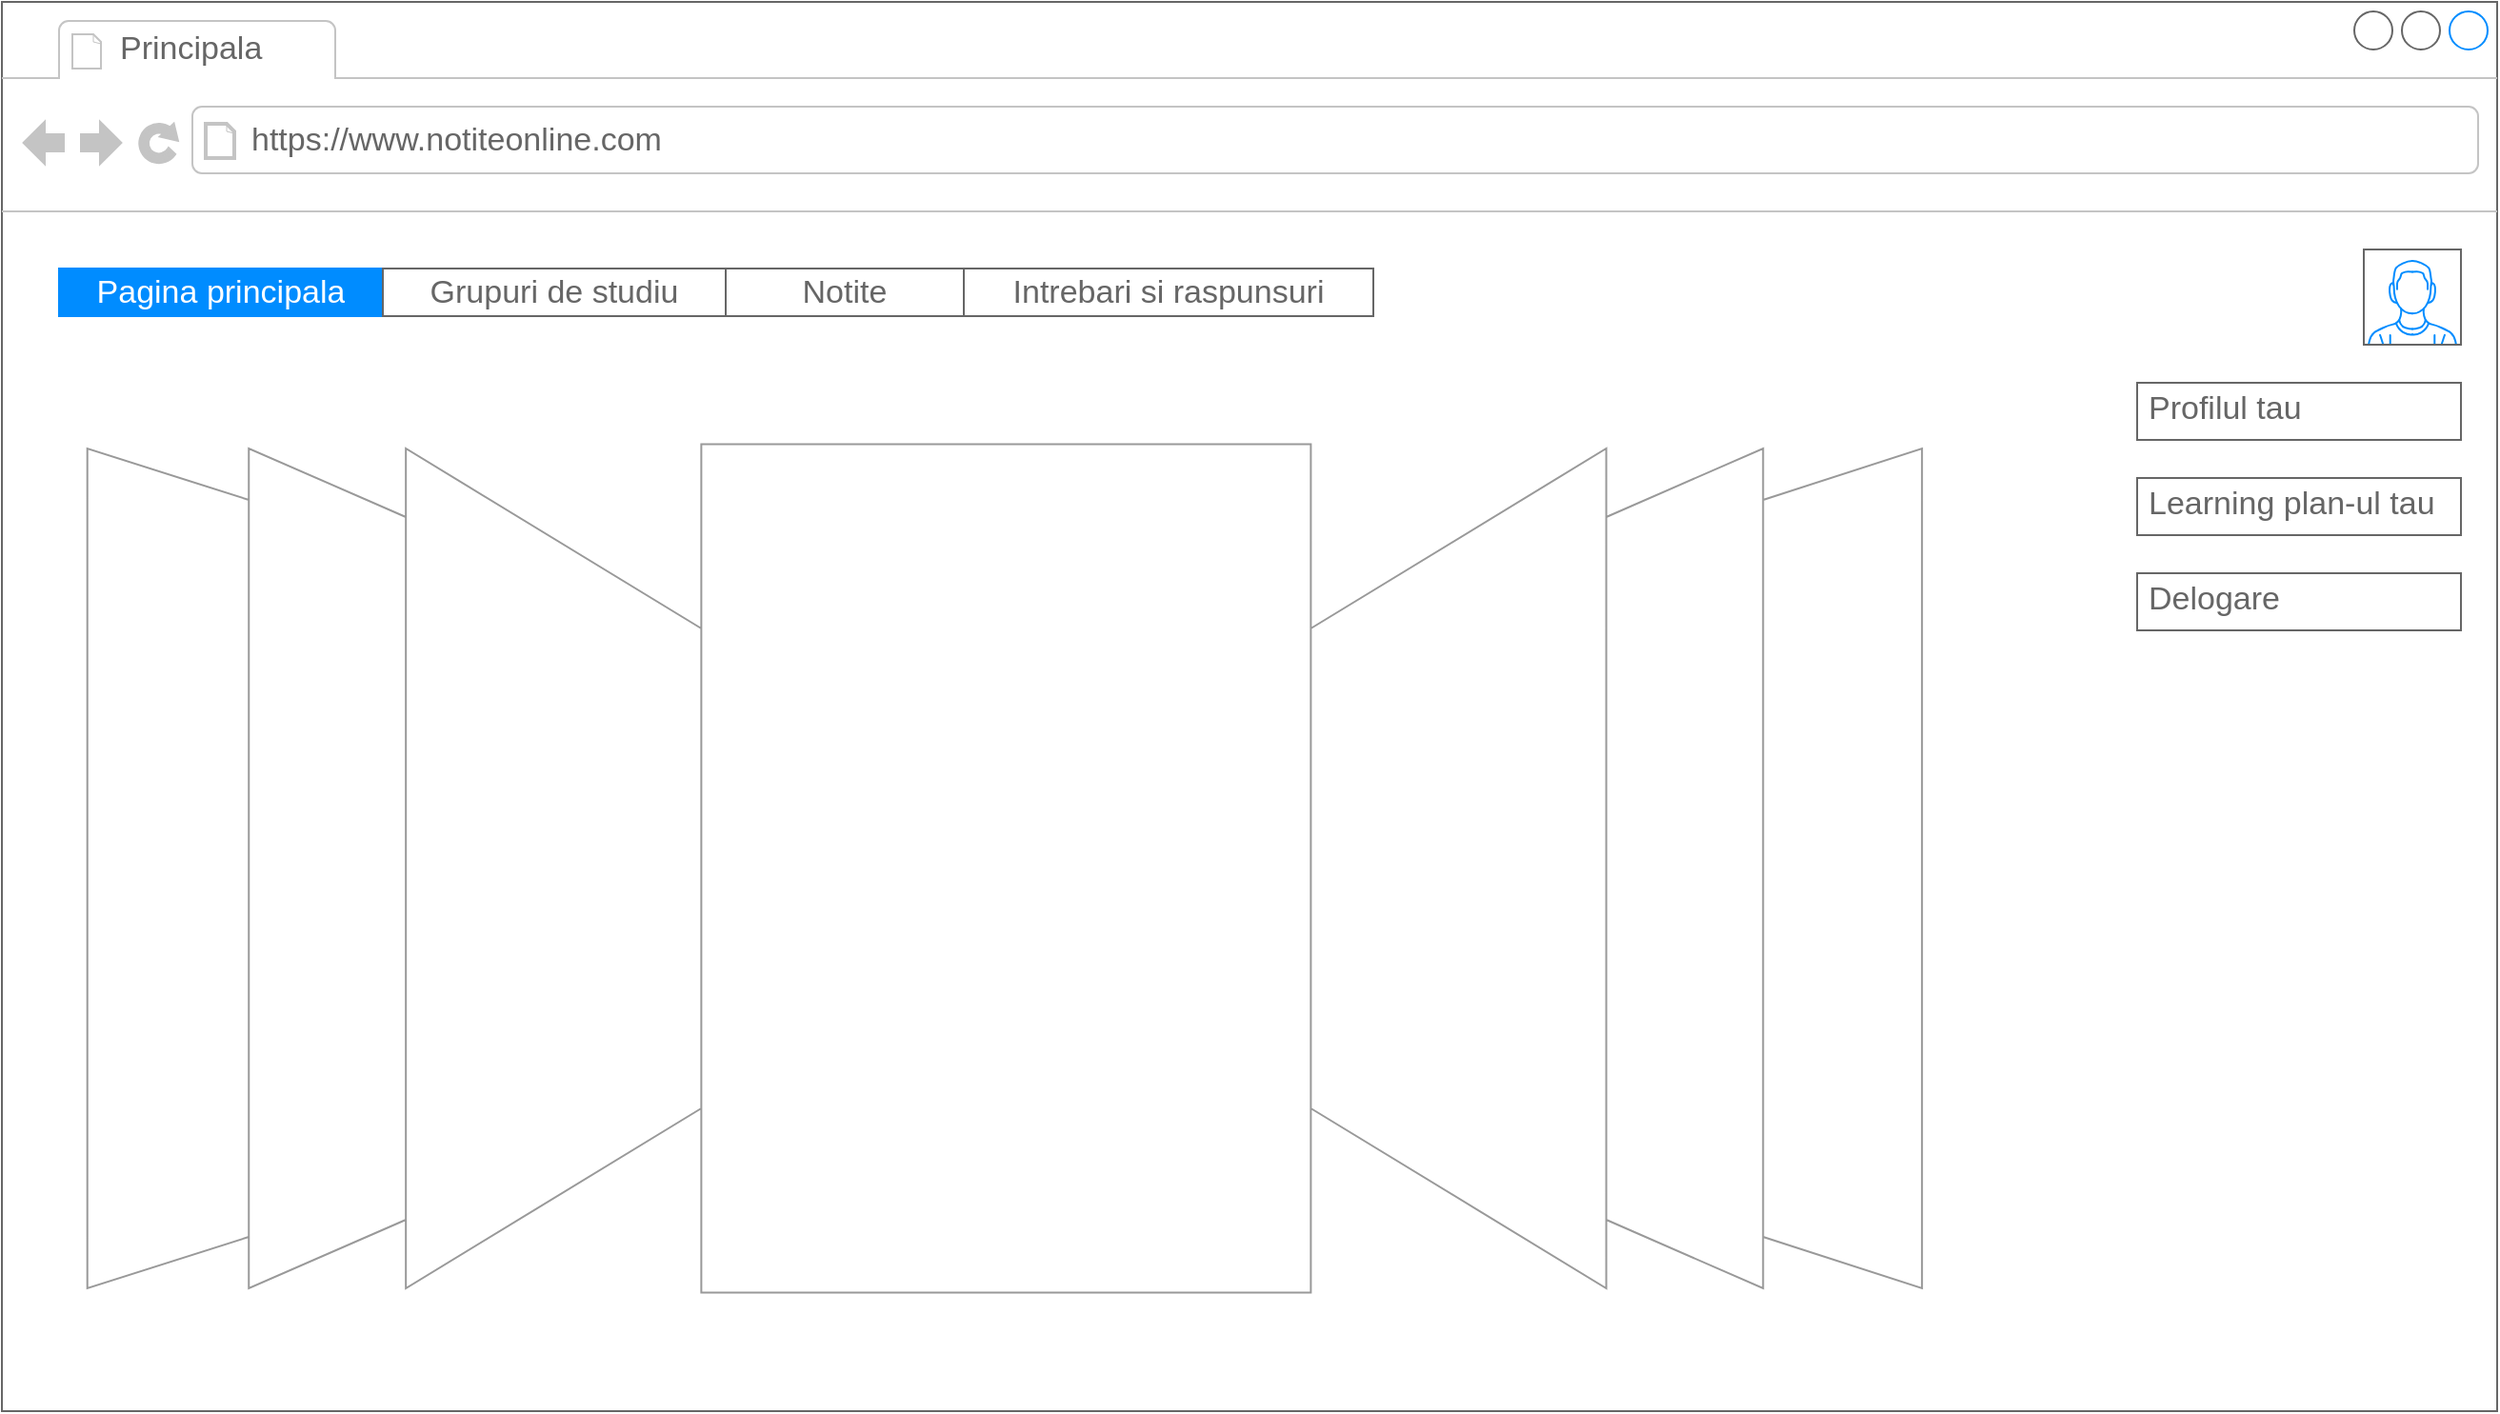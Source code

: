 <mxfile version="26.1.1">
  <diagram name="Pagină-1" id="0MU2tjLnjjG1rOcYmFX5">
    <mxGraphModel dx="916" dy="439" grid="1" gridSize="10" guides="1" tooltips="1" connect="1" arrows="1" fold="1" page="1" pageScale="1" pageWidth="827" pageHeight="1169" math="0" shadow="0">
      <root>
        <mxCell id="0" />
        <mxCell id="1" parent="0" />
        <mxCell id="pfObCCf--JvHh2yHT7AS-1" value="" style="strokeWidth=1;shadow=0;dashed=0;align=center;html=1;shape=mxgraph.mockup.containers.browserWindow;rSize=0;strokeColor=#666666;strokeColor2=#008cff;strokeColor3=#c4c4c4;mainText=,;recursiveResize=0;" vertex="1" parent="1">
          <mxGeometry x="140" y="50" width="1310" height="740" as="geometry" />
        </mxCell>
        <mxCell id="pfObCCf--JvHh2yHT7AS-2" value="Principala" style="strokeWidth=1;shadow=0;dashed=0;align=center;html=1;shape=mxgraph.mockup.containers.anchor;fontSize=17;fontColor=#666666;align=left;whiteSpace=wrap;" vertex="1" parent="pfObCCf--JvHh2yHT7AS-1">
          <mxGeometry x="60" y="12" width="140" height="26" as="geometry" />
        </mxCell>
        <mxCell id="pfObCCf--JvHh2yHT7AS-3" value="https://www.notiteonline.com" style="strokeWidth=1;shadow=0;dashed=0;align=center;html=1;shape=mxgraph.mockup.containers.anchor;rSize=0;fontSize=17;fontColor=#666666;align=left;" vertex="1" parent="pfObCCf--JvHh2yHT7AS-1">
          <mxGeometry x="129" y="60" width="250" height="26" as="geometry" />
        </mxCell>
        <mxCell id="pfObCCf--JvHh2yHT7AS-7" value="" style="verticalLabelPosition=bottom;shadow=0;dashed=0;align=center;html=1;verticalAlign=top;strokeWidth=1;shape=mxgraph.mockup.containers.userMale;strokeColor=#666666;strokeColor2=#008cff;" vertex="1" parent="pfObCCf--JvHh2yHT7AS-1">
          <mxGeometry x="1240" y="130" width="51" height="50" as="geometry" />
        </mxCell>
        <mxCell id="pfObCCf--JvHh2yHT7AS-24" value="Learning plan-ul tau" style="strokeWidth=1;shadow=0;dashed=0;align=center;html=1;shape=mxgraph.mockup.text.textBox;fontColor=#666666;align=left;fontSize=17;spacingLeft=4;spacingTop=-3;whiteSpace=wrap;strokeColor=#666666;mainText=" vertex="1" parent="pfObCCf--JvHh2yHT7AS-1">
          <mxGeometry x="1121" y="250" width="170" height="30" as="geometry" />
        </mxCell>
        <mxCell id="pfObCCf--JvHh2yHT7AS-27" value="Profilul tau" style="strokeWidth=1;shadow=0;dashed=0;align=center;html=1;shape=mxgraph.mockup.text.textBox;fontColor=#666666;align=left;fontSize=17;spacingLeft=4;spacingTop=-3;whiteSpace=wrap;strokeColor=#666666;mainText=" vertex="1" parent="pfObCCf--JvHh2yHT7AS-1">
          <mxGeometry x="1121" y="200" width="170" height="30" as="geometry" />
        </mxCell>
        <mxCell id="pfObCCf--JvHh2yHT7AS-26" value="Delogare" style="strokeWidth=1;shadow=0;dashed=0;align=center;html=1;shape=mxgraph.mockup.text.textBox;fontColor=#666666;align=left;fontSize=17;spacingLeft=4;spacingTop=-3;whiteSpace=wrap;strokeColor=#666666;mainText=" vertex="1" parent="pfObCCf--JvHh2yHT7AS-1">
          <mxGeometry x="1121" y="300" width="170" height="30" as="geometry" />
        </mxCell>
        <mxCell id="pfObCCf--JvHh2yHT7AS-28" value="" style="verticalLabelPosition=bottom;shadow=0;dashed=0;align=center;html=1;verticalAlign=top;strokeWidth=1;shape=mxgraph.mockup.navigation.coverFlow;strokeColor=#999999;" vertex="1" parent="pfObCCf--JvHh2yHT7AS-1">
          <mxGeometry x="40" y="230" width="970" height="450" as="geometry" />
        </mxCell>
        <mxCell id="pfObCCf--JvHh2yHT7AS-30" value="" style="swimlane;shape=mxgraph.bootstrap.anchor;strokeColor=#666666;fillColor=#ffffff;fontColor=#0000FF;fontStyle=0;childLayout=stackLayout;horizontal=0;startSize=0;horizontalStack=1;resizeParent=1;resizeParentMax=0;resizeLast=0;collapsible=0;marginBottom=0;whiteSpace=wrap;html=1;" vertex="1" parent="pfObCCf--JvHh2yHT7AS-1">
          <mxGeometry x="30" y="140" width="690" height="25" as="geometry" />
        </mxCell>
        <mxCell id="pfObCCf--JvHh2yHT7AS-31" value="Pagina principala" style="text;strokeColor=#008CFF;align=center;verticalAlign=middle;spacingLeft=10;spacingRight=10;overflow=hidden;points=[[0,0.5],[1,0.5]];portConstraint=eastwest;rotatable=0;whiteSpace=wrap;html=1;fillColor=#008CFF;fontColor=#ffffff;fontSize=17;" vertex="1" parent="pfObCCf--JvHh2yHT7AS-30">
          <mxGeometry width="170" height="25" as="geometry" />
        </mxCell>
        <mxCell id="pfObCCf--JvHh2yHT7AS-32" value="&lt;span style=&quot;color: rgb(102, 102, 102); text-align: left;&quot;&gt;Grupuri de studiu&lt;/span&gt;" style="text;strokeColor=inherit;align=center;verticalAlign=middle;spacingLeft=10;spacingRight=10;overflow=hidden;points=[[0,0.5],[1,0.5]];portConstraint=eastwest;rotatable=0;whiteSpace=wrap;html=1;fillColor=inherit;fontColor=inherit;fontSize=17;" vertex="1" parent="pfObCCf--JvHh2yHT7AS-30">
          <mxGeometry x="170" width="180" height="25" as="geometry" />
        </mxCell>
        <mxCell id="pfObCCf--JvHh2yHT7AS-33" value="&lt;span style=&quot;color: rgb(102, 102, 102); text-align: left;&quot;&gt;Notite&lt;/span&gt;" style="text;strokeColor=inherit;align=center;verticalAlign=middle;spacingLeft=10;spacingRight=10;overflow=hidden;points=[[0,0.5],[1,0.5]];portConstraint=eastwest;rotatable=0;whiteSpace=wrap;html=1;fillColor=inherit;fontColor=inherit;fontSize=17;" vertex="1" parent="pfObCCf--JvHh2yHT7AS-30">
          <mxGeometry x="350" width="125" height="25" as="geometry" />
        </mxCell>
        <mxCell id="pfObCCf--JvHh2yHT7AS-38" value="&lt;span style=&quot;color: rgb(102, 102, 102); text-align: left;&quot;&gt;Intrebari si raspunsuri&lt;/span&gt;" style="text;strokeColor=inherit;align=center;verticalAlign=middle;spacingLeft=10;spacingRight=10;overflow=hidden;points=[[0,0.5],[1,0.5]];portConstraint=eastwest;rotatable=0;whiteSpace=wrap;html=1;fillColor=inherit;fontColor=inherit;fontSize=17;" vertex="1" parent="pfObCCf--JvHh2yHT7AS-30">
          <mxGeometry x="475" width="215" height="25" as="geometry" />
        </mxCell>
      </root>
    </mxGraphModel>
  </diagram>
</mxfile>

